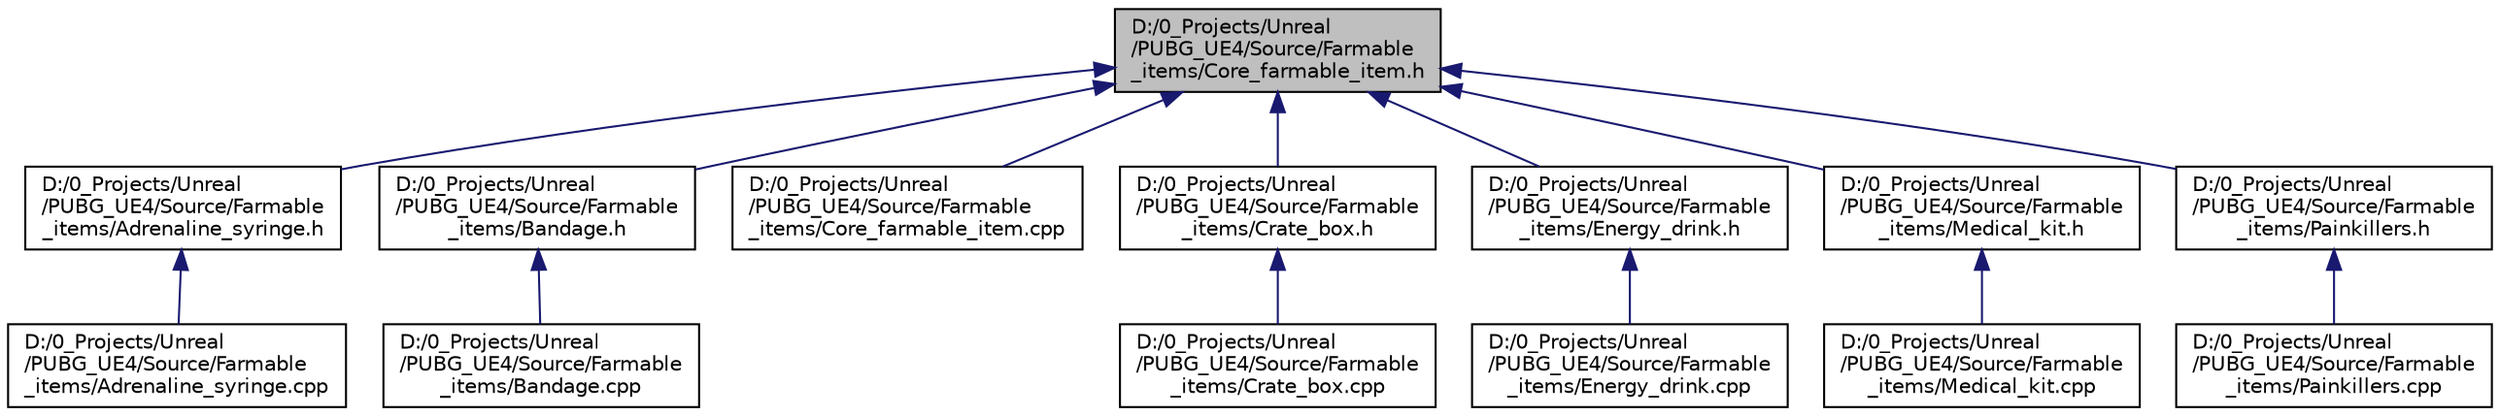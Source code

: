 digraph "D:/0_Projects/Unreal/PUBG_UE4/Source/Farmable_items/Core_farmable_item.h"
{
 // LATEX_PDF_SIZE
  edge [fontname="Helvetica",fontsize="10",labelfontname="Helvetica",labelfontsize="10"];
  node [fontname="Helvetica",fontsize="10",shape=record];
  Node1 [label="D:/0_Projects/Unreal\l/PUBG_UE4/Source/Farmable\l_items/Core_farmable_item.h",height=0.2,width=0.4,color="black", fillcolor="grey75", style="filled", fontcolor="black",tooltip=" "];
  Node1 -> Node2 [dir="back",color="midnightblue",fontsize="10",style="solid",fontname="Helvetica"];
  Node2 [label="D:/0_Projects/Unreal\l/PUBG_UE4/Source/Farmable\l_items/Adrenaline_syringe.h",height=0.2,width=0.4,color="black", fillcolor="white", style="filled",URL="$_adrenaline__syringe_8h.html",tooltip=" "];
  Node2 -> Node3 [dir="back",color="midnightblue",fontsize="10",style="solid",fontname="Helvetica"];
  Node3 [label="D:/0_Projects/Unreal\l/PUBG_UE4/Source/Farmable\l_items/Adrenaline_syringe.cpp",height=0.2,width=0.4,color="black", fillcolor="white", style="filled",URL="$_adrenaline__syringe_8cpp.html",tooltip=" "];
  Node1 -> Node4 [dir="back",color="midnightblue",fontsize="10",style="solid",fontname="Helvetica"];
  Node4 [label="D:/0_Projects/Unreal\l/PUBG_UE4/Source/Farmable\l_items/Bandage.h",height=0.2,width=0.4,color="black", fillcolor="white", style="filled",URL="$_bandage_8h.html",tooltip=" "];
  Node4 -> Node5 [dir="back",color="midnightblue",fontsize="10",style="solid",fontname="Helvetica"];
  Node5 [label="D:/0_Projects/Unreal\l/PUBG_UE4/Source/Farmable\l_items/Bandage.cpp",height=0.2,width=0.4,color="black", fillcolor="white", style="filled",URL="$_bandage_8cpp.html",tooltip=" "];
  Node1 -> Node6 [dir="back",color="midnightblue",fontsize="10",style="solid",fontname="Helvetica"];
  Node6 [label="D:/0_Projects/Unreal\l/PUBG_UE4/Source/Farmable\l_items/Core_farmable_item.cpp",height=0.2,width=0.4,color="black", fillcolor="white", style="filled",URL="$_core__farmable__item_8cpp.html",tooltip=" "];
  Node1 -> Node7 [dir="back",color="midnightblue",fontsize="10",style="solid",fontname="Helvetica"];
  Node7 [label="D:/0_Projects/Unreal\l/PUBG_UE4/Source/Farmable\l_items/Crate_box.h",height=0.2,width=0.4,color="black", fillcolor="white", style="filled",URL="$_crate__box_8h.html",tooltip=" "];
  Node7 -> Node8 [dir="back",color="midnightblue",fontsize="10",style="solid",fontname="Helvetica"];
  Node8 [label="D:/0_Projects/Unreal\l/PUBG_UE4/Source/Farmable\l_items/Crate_box.cpp",height=0.2,width=0.4,color="black", fillcolor="white", style="filled",URL="$_crate__box_8cpp.html",tooltip=" "];
  Node1 -> Node9 [dir="back",color="midnightblue",fontsize="10",style="solid",fontname="Helvetica"];
  Node9 [label="D:/0_Projects/Unreal\l/PUBG_UE4/Source/Farmable\l_items/Energy_drink.h",height=0.2,width=0.4,color="black", fillcolor="white", style="filled",URL="$_energy__drink_8h.html",tooltip=" "];
  Node9 -> Node10 [dir="back",color="midnightblue",fontsize="10",style="solid",fontname="Helvetica"];
  Node10 [label="D:/0_Projects/Unreal\l/PUBG_UE4/Source/Farmable\l_items/Energy_drink.cpp",height=0.2,width=0.4,color="black", fillcolor="white", style="filled",URL="$_energy__drink_8cpp.html",tooltip=" "];
  Node1 -> Node11 [dir="back",color="midnightblue",fontsize="10",style="solid",fontname="Helvetica"];
  Node11 [label="D:/0_Projects/Unreal\l/PUBG_UE4/Source/Farmable\l_items/Medical_kit.h",height=0.2,width=0.4,color="black", fillcolor="white", style="filled",URL="$_medical__kit_8h.html",tooltip=" "];
  Node11 -> Node12 [dir="back",color="midnightblue",fontsize="10",style="solid",fontname="Helvetica"];
  Node12 [label="D:/0_Projects/Unreal\l/PUBG_UE4/Source/Farmable\l_items/Medical_kit.cpp",height=0.2,width=0.4,color="black", fillcolor="white", style="filled",URL="$_medical__kit_8cpp.html",tooltip=" "];
  Node1 -> Node13 [dir="back",color="midnightblue",fontsize="10",style="solid",fontname="Helvetica"];
  Node13 [label="D:/0_Projects/Unreal\l/PUBG_UE4/Source/Farmable\l_items/Painkillers.h",height=0.2,width=0.4,color="black", fillcolor="white", style="filled",URL="$_painkillers_8h.html",tooltip=" "];
  Node13 -> Node14 [dir="back",color="midnightblue",fontsize="10",style="solid",fontname="Helvetica"];
  Node14 [label="D:/0_Projects/Unreal\l/PUBG_UE4/Source/Farmable\l_items/Painkillers.cpp",height=0.2,width=0.4,color="black", fillcolor="white", style="filled",URL="$_painkillers_8cpp.html",tooltip=" "];
}
